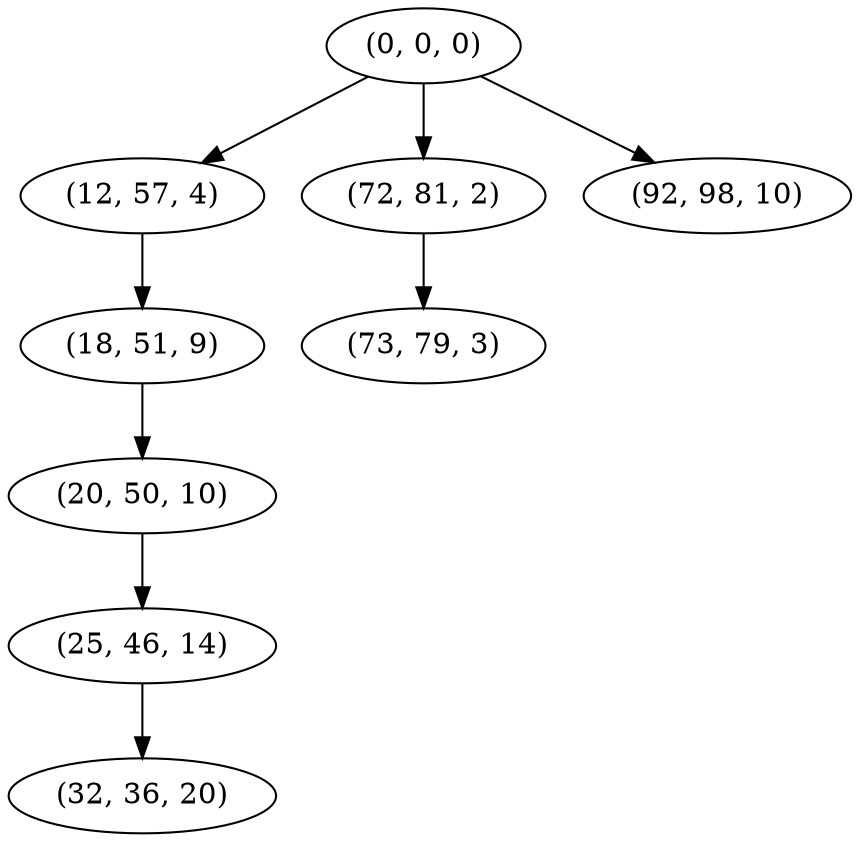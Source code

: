 digraph tree {
    "(0, 0, 0)";
    "(12, 57, 4)";
    "(18, 51, 9)";
    "(20, 50, 10)";
    "(25, 46, 14)";
    "(32, 36, 20)";
    "(72, 81, 2)";
    "(73, 79, 3)";
    "(92, 98, 10)";
    "(0, 0, 0)" -> "(12, 57, 4)";
    "(0, 0, 0)" -> "(72, 81, 2)";
    "(0, 0, 0)" -> "(92, 98, 10)";
    "(12, 57, 4)" -> "(18, 51, 9)";
    "(18, 51, 9)" -> "(20, 50, 10)";
    "(20, 50, 10)" -> "(25, 46, 14)";
    "(25, 46, 14)" -> "(32, 36, 20)";
    "(72, 81, 2)" -> "(73, 79, 3)";
}
